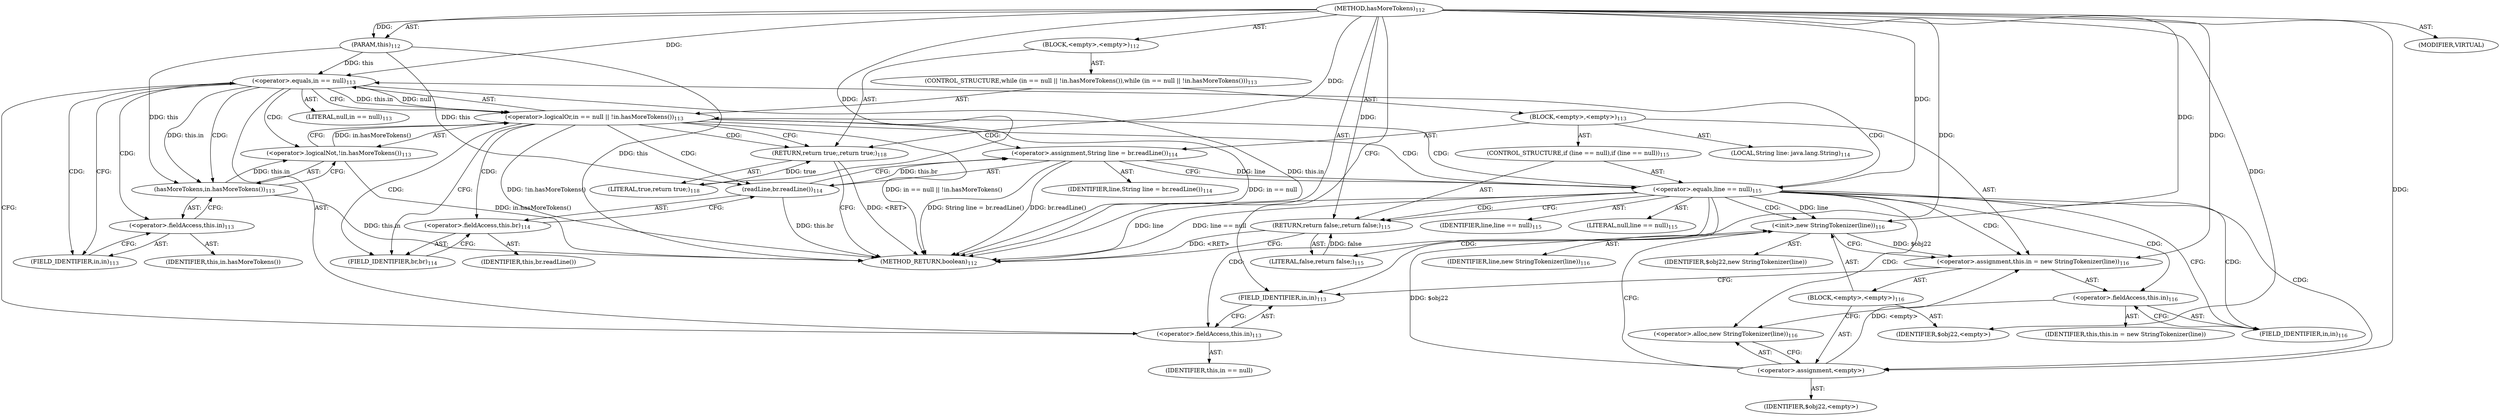 digraph "hasMoreTokens" {  
"646" [label = <(METHOD,hasMoreTokens)<SUB>112</SUB>> ]
"647" [label = <(PARAM,this)<SUB>112</SUB>> ]
"648" [label = <(BLOCK,&lt;empty&gt;,&lt;empty&gt;)<SUB>112</SUB>> ]
"649" [label = <(CONTROL_STRUCTURE,while (in == null || !in.hasMoreTokens()),while (in == null || !in.hasMoreTokens()))<SUB>113</SUB>> ]
"650" [label = <(&lt;operator&gt;.logicalOr,in == null || !in.hasMoreTokens())<SUB>113</SUB>> ]
"651" [label = <(&lt;operator&gt;.equals,in == null)<SUB>113</SUB>> ]
"652" [label = <(&lt;operator&gt;.fieldAccess,this.in)<SUB>113</SUB>> ]
"653" [label = <(IDENTIFIER,this,in == null)> ]
"654" [label = <(FIELD_IDENTIFIER,in,in)<SUB>113</SUB>> ]
"655" [label = <(LITERAL,null,in == null)<SUB>113</SUB>> ]
"656" [label = <(&lt;operator&gt;.logicalNot,!in.hasMoreTokens())<SUB>113</SUB>> ]
"657" [label = <(hasMoreTokens,in.hasMoreTokens())<SUB>113</SUB>> ]
"658" [label = <(&lt;operator&gt;.fieldAccess,this.in)<SUB>113</SUB>> ]
"659" [label = <(IDENTIFIER,this,in.hasMoreTokens())> ]
"660" [label = <(FIELD_IDENTIFIER,in,in)<SUB>113</SUB>> ]
"661" [label = <(BLOCK,&lt;empty&gt;,&lt;empty&gt;)<SUB>113</SUB>> ]
"662" [label = <(LOCAL,String line: java.lang.String)<SUB>114</SUB>> ]
"663" [label = <(&lt;operator&gt;.assignment,String line = br.readLine())<SUB>114</SUB>> ]
"664" [label = <(IDENTIFIER,line,String line = br.readLine())<SUB>114</SUB>> ]
"665" [label = <(readLine,br.readLine())<SUB>114</SUB>> ]
"666" [label = <(&lt;operator&gt;.fieldAccess,this.br)<SUB>114</SUB>> ]
"667" [label = <(IDENTIFIER,this,br.readLine())> ]
"668" [label = <(FIELD_IDENTIFIER,br,br)<SUB>114</SUB>> ]
"669" [label = <(CONTROL_STRUCTURE,if (line == null),if (line == null))<SUB>115</SUB>> ]
"670" [label = <(&lt;operator&gt;.equals,line == null)<SUB>115</SUB>> ]
"671" [label = <(IDENTIFIER,line,line == null)<SUB>115</SUB>> ]
"672" [label = <(LITERAL,null,line == null)<SUB>115</SUB>> ]
"673" [label = <(RETURN,return false;,return false;)<SUB>115</SUB>> ]
"674" [label = <(LITERAL,false,return false;)<SUB>115</SUB>> ]
"675" [label = <(&lt;operator&gt;.assignment,this.in = new StringTokenizer(line))<SUB>116</SUB>> ]
"676" [label = <(&lt;operator&gt;.fieldAccess,this.in)<SUB>116</SUB>> ]
"677" [label = <(IDENTIFIER,this,this.in = new StringTokenizer(line))> ]
"678" [label = <(FIELD_IDENTIFIER,in,in)<SUB>116</SUB>> ]
"679" [label = <(BLOCK,&lt;empty&gt;,&lt;empty&gt;)<SUB>116</SUB>> ]
"680" [label = <(&lt;operator&gt;.assignment,&lt;empty&gt;)> ]
"681" [label = <(IDENTIFIER,$obj22,&lt;empty&gt;)> ]
"682" [label = <(&lt;operator&gt;.alloc,new StringTokenizer(line))<SUB>116</SUB>> ]
"683" [label = <(&lt;init&gt;,new StringTokenizer(line))<SUB>116</SUB>> ]
"684" [label = <(IDENTIFIER,$obj22,new StringTokenizer(line))> ]
"685" [label = <(IDENTIFIER,line,new StringTokenizer(line))<SUB>116</SUB>> ]
"686" [label = <(IDENTIFIER,$obj22,&lt;empty&gt;)> ]
"687" [label = <(RETURN,return true;,return true;)<SUB>118</SUB>> ]
"688" [label = <(LITERAL,true,return true;)<SUB>118</SUB>> ]
"689" [label = <(MODIFIER,VIRTUAL)> ]
"690" [label = <(METHOD_RETURN,boolean)<SUB>112</SUB>> ]
  "646" -> "647"  [ label = "AST: "] 
  "646" -> "648"  [ label = "AST: "] 
  "646" -> "689"  [ label = "AST: "] 
  "646" -> "690"  [ label = "AST: "] 
  "648" -> "649"  [ label = "AST: "] 
  "648" -> "687"  [ label = "AST: "] 
  "649" -> "650"  [ label = "AST: "] 
  "649" -> "661"  [ label = "AST: "] 
  "650" -> "651"  [ label = "AST: "] 
  "650" -> "656"  [ label = "AST: "] 
  "651" -> "652"  [ label = "AST: "] 
  "651" -> "655"  [ label = "AST: "] 
  "652" -> "653"  [ label = "AST: "] 
  "652" -> "654"  [ label = "AST: "] 
  "656" -> "657"  [ label = "AST: "] 
  "657" -> "658"  [ label = "AST: "] 
  "658" -> "659"  [ label = "AST: "] 
  "658" -> "660"  [ label = "AST: "] 
  "661" -> "662"  [ label = "AST: "] 
  "661" -> "663"  [ label = "AST: "] 
  "661" -> "669"  [ label = "AST: "] 
  "661" -> "675"  [ label = "AST: "] 
  "663" -> "664"  [ label = "AST: "] 
  "663" -> "665"  [ label = "AST: "] 
  "665" -> "666"  [ label = "AST: "] 
  "666" -> "667"  [ label = "AST: "] 
  "666" -> "668"  [ label = "AST: "] 
  "669" -> "670"  [ label = "AST: "] 
  "669" -> "673"  [ label = "AST: "] 
  "670" -> "671"  [ label = "AST: "] 
  "670" -> "672"  [ label = "AST: "] 
  "673" -> "674"  [ label = "AST: "] 
  "675" -> "676"  [ label = "AST: "] 
  "675" -> "679"  [ label = "AST: "] 
  "676" -> "677"  [ label = "AST: "] 
  "676" -> "678"  [ label = "AST: "] 
  "679" -> "680"  [ label = "AST: "] 
  "679" -> "683"  [ label = "AST: "] 
  "679" -> "686"  [ label = "AST: "] 
  "680" -> "681"  [ label = "AST: "] 
  "680" -> "682"  [ label = "AST: "] 
  "683" -> "684"  [ label = "AST: "] 
  "683" -> "685"  [ label = "AST: "] 
  "687" -> "688"  [ label = "AST: "] 
  "687" -> "690"  [ label = "CFG: "] 
  "650" -> "668"  [ label = "CFG: "] 
  "650" -> "687"  [ label = "CFG: "] 
  "651" -> "650"  [ label = "CFG: "] 
  "651" -> "660"  [ label = "CFG: "] 
  "656" -> "650"  [ label = "CFG: "] 
  "663" -> "670"  [ label = "CFG: "] 
  "675" -> "654"  [ label = "CFG: "] 
  "652" -> "651"  [ label = "CFG: "] 
  "657" -> "656"  [ label = "CFG: "] 
  "665" -> "663"  [ label = "CFG: "] 
  "670" -> "673"  [ label = "CFG: "] 
  "670" -> "678"  [ label = "CFG: "] 
  "673" -> "690"  [ label = "CFG: "] 
  "676" -> "682"  [ label = "CFG: "] 
  "654" -> "652"  [ label = "CFG: "] 
  "658" -> "657"  [ label = "CFG: "] 
  "666" -> "665"  [ label = "CFG: "] 
  "678" -> "676"  [ label = "CFG: "] 
  "680" -> "683"  [ label = "CFG: "] 
  "683" -> "675"  [ label = "CFG: "] 
  "660" -> "658"  [ label = "CFG: "] 
  "668" -> "666"  [ label = "CFG: "] 
  "682" -> "680"  [ label = "CFG: "] 
  "646" -> "654"  [ label = "CFG: "] 
  "687" -> "690"  [ label = "DDG: &lt;RET&gt;"] 
  "673" -> "690"  [ label = "DDG: &lt;RET&gt;"] 
  "647" -> "690"  [ label = "DDG: this"] 
  "651" -> "690"  [ label = "DDG: this.in"] 
  "650" -> "690"  [ label = "DDG: in == null"] 
  "657" -> "690"  [ label = "DDG: this.in"] 
  "656" -> "690"  [ label = "DDG: in.hasMoreTokens()"] 
  "650" -> "690"  [ label = "DDG: !in.hasMoreTokens()"] 
  "650" -> "690"  [ label = "DDG: in == null || !in.hasMoreTokens()"] 
  "665" -> "690"  [ label = "DDG: this.br"] 
  "663" -> "690"  [ label = "DDG: br.readLine()"] 
  "663" -> "690"  [ label = "DDG: String line = br.readLine()"] 
  "670" -> "690"  [ label = "DDG: line"] 
  "670" -> "690"  [ label = "DDG: line == null"] 
  "646" -> "647"  [ label = "DDG: "] 
  "688" -> "687"  [ label = "DDG: true"] 
  "646" -> "687"  [ label = "DDG: "] 
  "646" -> "688"  [ label = "DDG: "] 
  "651" -> "650"  [ label = "DDG: this.in"] 
  "651" -> "650"  [ label = "DDG: null"] 
  "656" -> "650"  [ label = "DDG: in.hasMoreTokens()"] 
  "665" -> "663"  [ label = "DDG: this.br"] 
  "680" -> "675"  [ label = "DDG: &lt;empty&gt;"] 
  "683" -> "675"  [ label = "DDG: $obj22"] 
  "646" -> "675"  [ label = "DDG: "] 
  "647" -> "651"  [ label = "DDG: this"] 
  "646" -> "651"  [ label = "DDG: "] 
  "657" -> "656"  [ label = "DDG: this.in"] 
  "674" -> "673"  [ label = "DDG: false"] 
  "646" -> "673"  [ label = "DDG: "] 
  "647" -> "657"  [ label = "DDG: this"] 
  "651" -> "657"  [ label = "DDG: this.in"] 
  "647" -> "665"  [ label = "DDG: this"] 
  "663" -> "670"  [ label = "DDG: line"] 
  "646" -> "670"  [ label = "DDG: "] 
  "646" -> "674"  [ label = "DDG: "] 
  "646" -> "680"  [ label = "DDG: "] 
  "646" -> "686"  [ label = "DDG: "] 
  "680" -> "683"  [ label = "DDG: $obj22"] 
  "646" -> "683"  [ label = "DDG: "] 
  "670" -> "683"  [ label = "DDG: line"] 
  "650" -> "665"  [ label = "CDG: "] 
  "650" -> "663"  [ label = "CDG: "] 
  "650" -> "666"  [ label = "CDG: "] 
  "650" -> "668"  [ label = "CDG: "] 
  "650" -> "670"  [ label = "CDG: "] 
  "650" -> "687"  [ label = "CDG: "] 
  "651" -> "658"  [ label = "CDG: "] 
  "651" -> "657"  [ label = "CDG: "] 
  "651" -> "656"  [ label = "CDG: "] 
  "651" -> "660"  [ label = "CDG: "] 
  "670" -> "682"  [ label = "CDG: "] 
  "670" -> "678"  [ label = "CDG: "] 
  "670" -> "673"  [ label = "CDG: "] 
  "670" -> "680"  [ label = "CDG: "] 
  "670" -> "650"  [ label = "CDG: "] 
  "670" -> "675"  [ label = "CDG: "] 
  "670" -> "654"  [ label = "CDG: "] 
  "670" -> "651"  [ label = "CDG: "] 
  "670" -> "683"  [ label = "CDG: "] 
  "670" -> "676"  [ label = "CDG: "] 
  "670" -> "652"  [ label = "CDG: "] 
}
